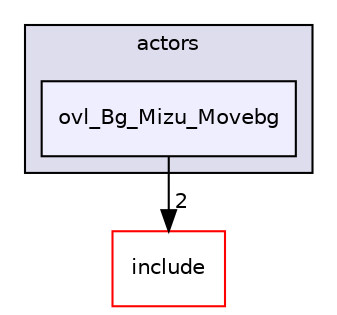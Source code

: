 digraph "src/overlays/actors/ovl_Bg_Mizu_Movebg" {
  compound=true
  node [ fontsize="10", fontname="Helvetica"];
  edge [ labelfontsize="10", labelfontname="Helvetica"];
  subgraph clusterdir_e93473484be31ce7bcb356bd643a22f8 {
    graph [ bgcolor="#ddddee", pencolor="black", label="actors" fontname="Helvetica", fontsize="10", URL="dir_e93473484be31ce7bcb356bd643a22f8.html"]
  dir_0492b09ff44a6a207203ac50546597e2 [shape=box, label="ovl_Bg_Mizu_Movebg", style="filled", fillcolor="#eeeeff", pencolor="black", URL="dir_0492b09ff44a6a207203ac50546597e2.html"];
  }
  dir_d44c64559bbebec7f509842c48db8b23 [shape=box label="include" fillcolor="white" style="filled" color="red" URL="dir_d44c64559bbebec7f509842c48db8b23.html"];
  dir_0492b09ff44a6a207203ac50546597e2->dir_d44c64559bbebec7f509842c48db8b23 [headlabel="2", labeldistance=1.5 headhref="dir_000083_000000.html"];
}
